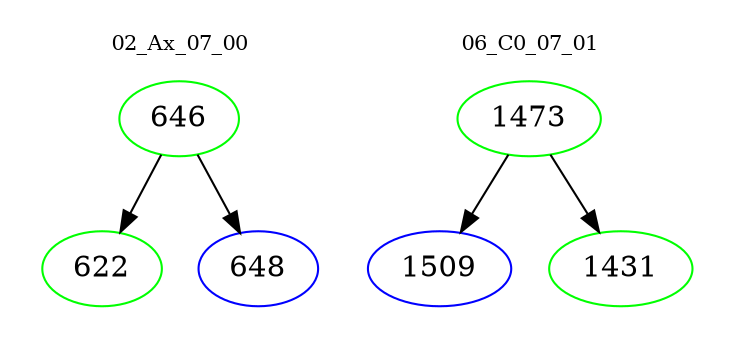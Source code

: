 digraph{
subgraph cluster_0 {
color = white
label = "02_Ax_07_00";
fontsize=10;
T0_646 [label="646", color="green"]
T0_646 -> T0_622 [color="black"]
T0_622 [label="622", color="green"]
T0_646 -> T0_648 [color="black"]
T0_648 [label="648", color="blue"]
}
subgraph cluster_1 {
color = white
label = "06_C0_07_01";
fontsize=10;
T1_1473 [label="1473", color="green"]
T1_1473 -> T1_1509 [color="black"]
T1_1509 [label="1509", color="blue"]
T1_1473 -> T1_1431 [color="black"]
T1_1431 [label="1431", color="green"]
}
}
